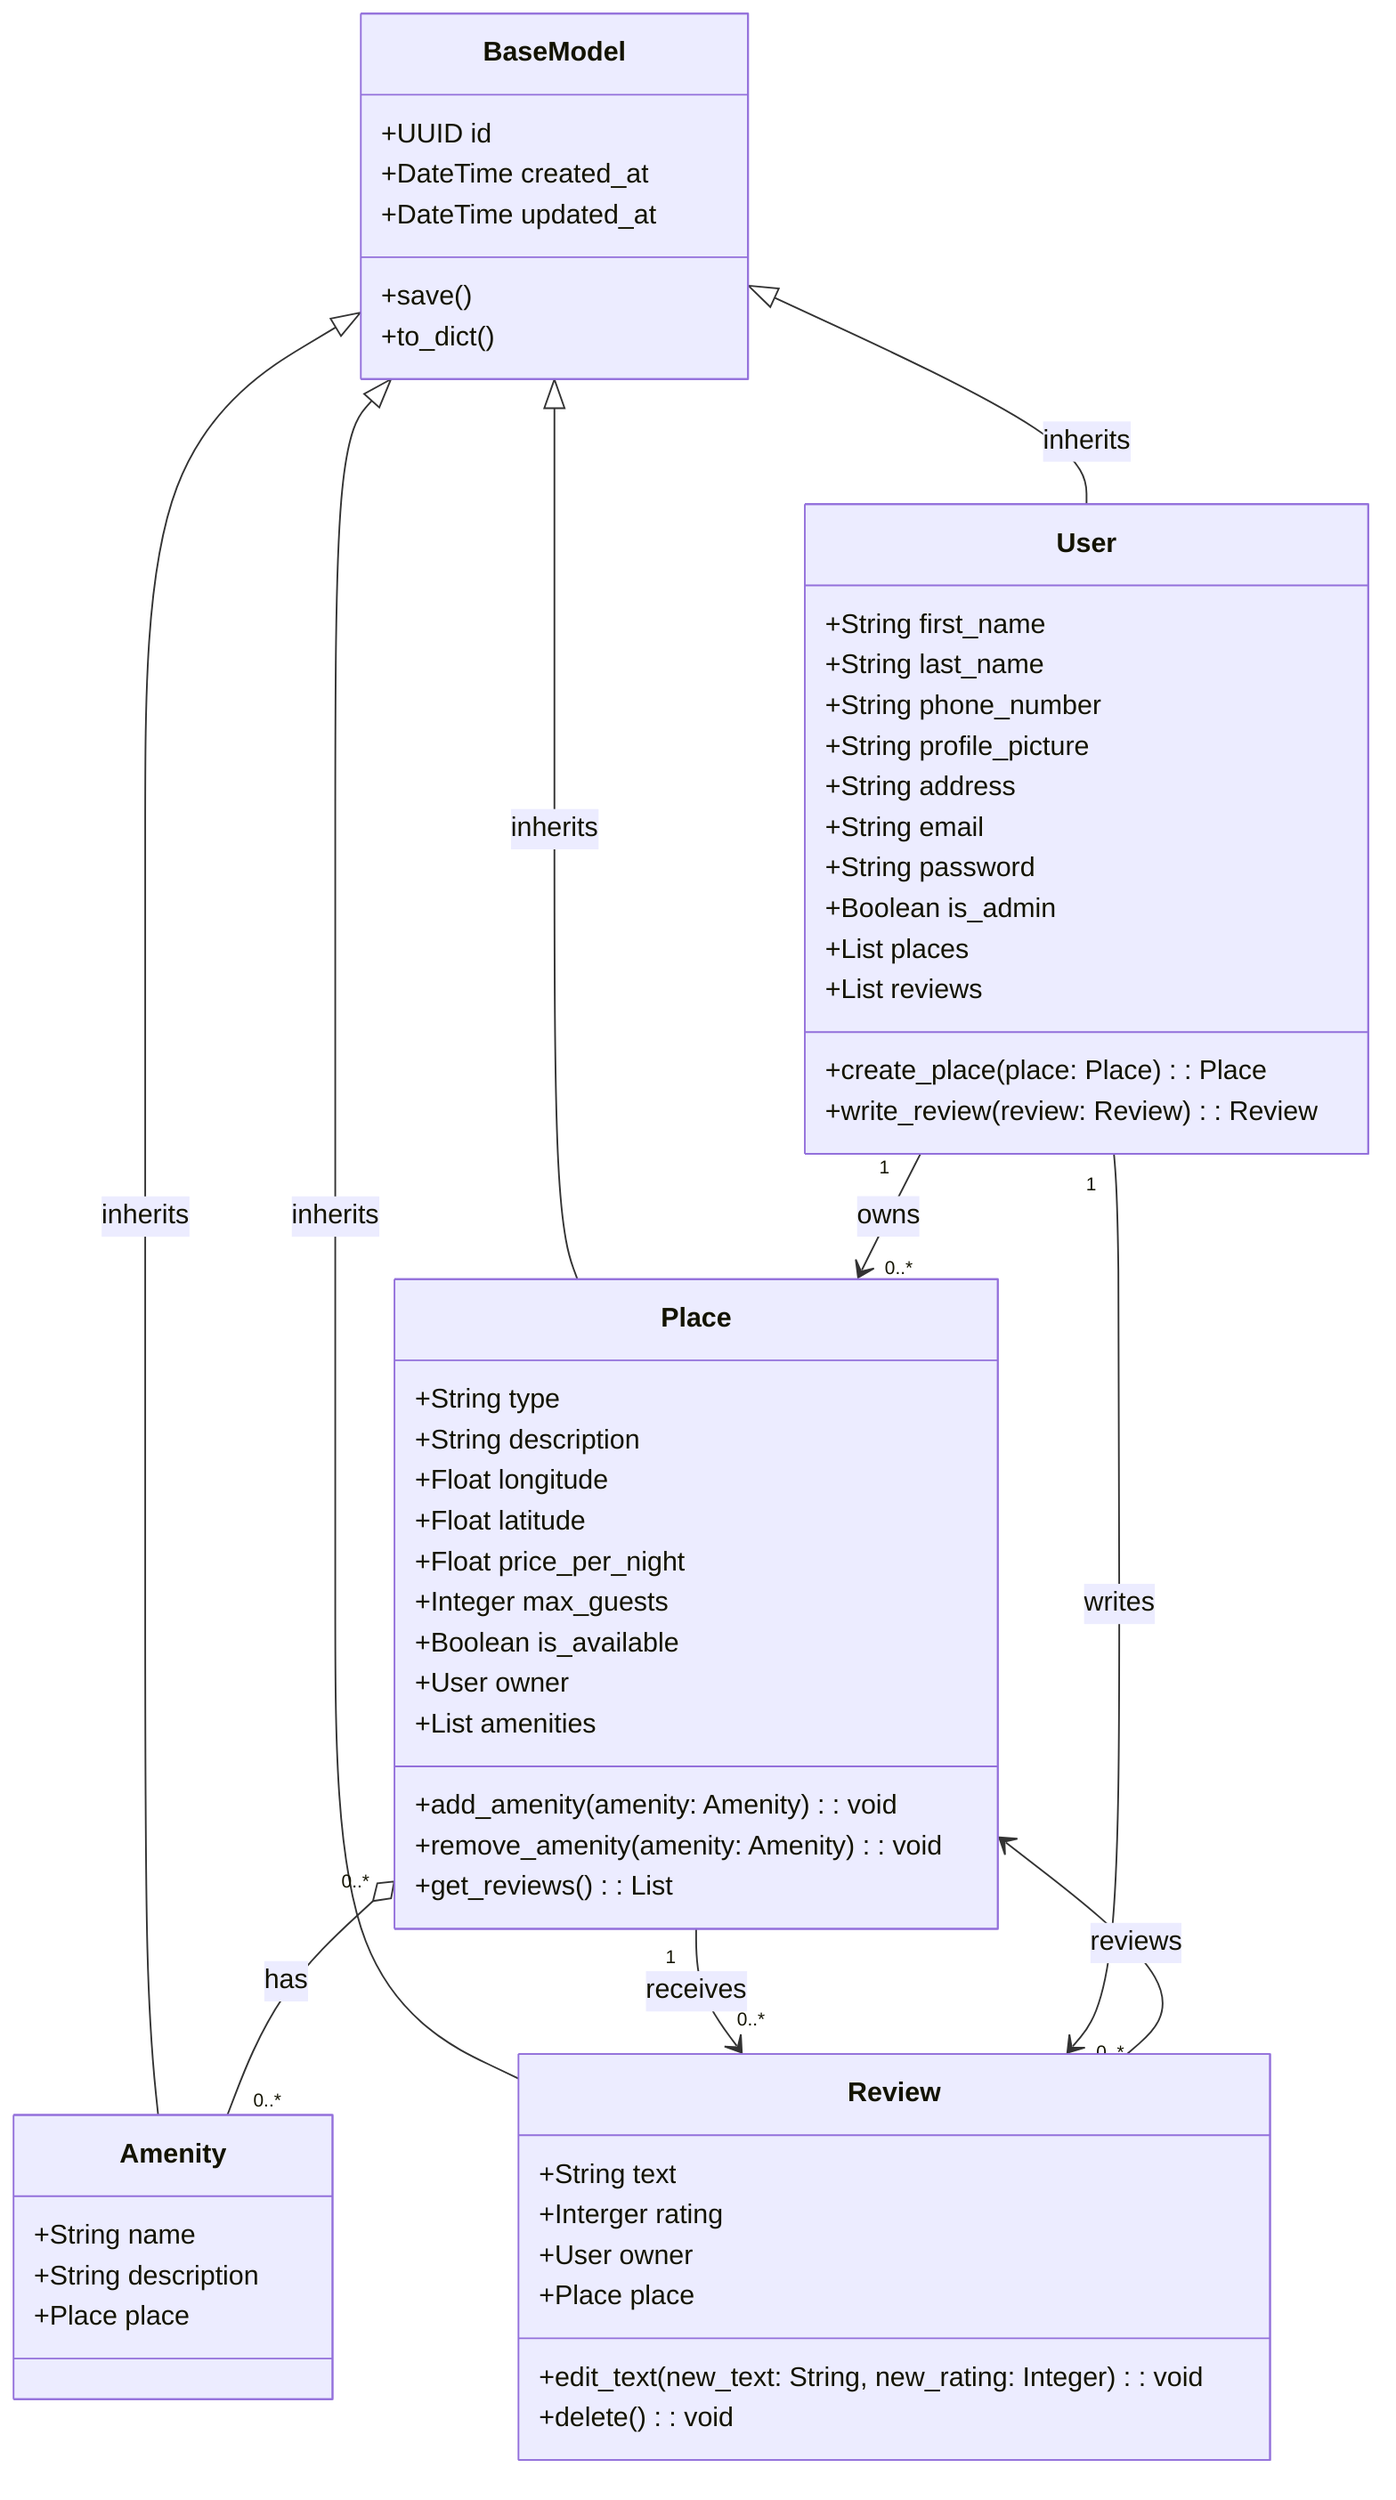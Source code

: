 classDiagram
    class BaseModel {
        +UUID id
        +DateTime created_at
        +DateTime updated_at
        +save()
        +to_dict()
    }

    class User {
        +String first_name
        +String last_name
        +String phone_number
        +String profile_picture
        +String address
        +String email
        +String password
        +Boolean is_admin
        +List<Place> places
        +List<Review> reviews
        +create_place(place: Place): Place
        +write_review(review: Review): Review
    }

    class Place {
        +String type
        +String description
        +Float longitude
        +Float latitude
        +Float price_per_night
        +Integer max_guests
        +Boolean is_available
        +User owner
        +List<Amenity> amenities
        +add_amenity(amenity: Amenity): void
        +remove_amenity(amenity: Amenity): void
        +get_reviews(): List<Review>
    }

    class Amenity {
        +String name
        +String description
        +Place place
    }

    class Review {
        +String text
        +Interger rating
        +User owner
        +Place place
        +edit_text(new_text: String, new_rating: Integer): void
        +delete(): void
    }

    %% Inheritance
    BaseModel <|-- User : inherits
    BaseModel <|-- Place : inherits
    BaseModel <|-- Amenity : inherits
    BaseModel <|-- Review : inherits

    %% Relationships
    User "1" --> "0..*" Place : owns
    Place "0..*" o-- "0..*" Amenity : has
    Place "1" --> "0..*" Review : receives
    User "1" --> "0..*" Review : writes
    Review --> Place: reviews